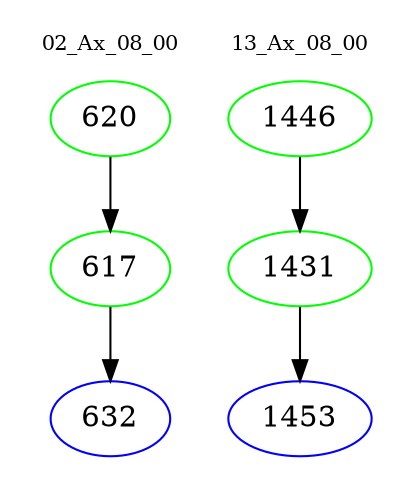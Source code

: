 digraph{
subgraph cluster_0 {
color = white
label = "02_Ax_08_00";
fontsize=10;
T0_620 [label="620", color="green"]
T0_620 -> T0_617 [color="black"]
T0_617 [label="617", color="green"]
T0_617 -> T0_632 [color="black"]
T0_632 [label="632", color="blue"]
}
subgraph cluster_1 {
color = white
label = "13_Ax_08_00";
fontsize=10;
T1_1446 [label="1446", color="green"]
T1_1446 -> T1_1431 [color="black"]
T1_1431 [label="1431", color="green"]
T1_1431 -> T1_1453 [color="black"]
T1_1453 [label="1453", color="blue"]
}
}
